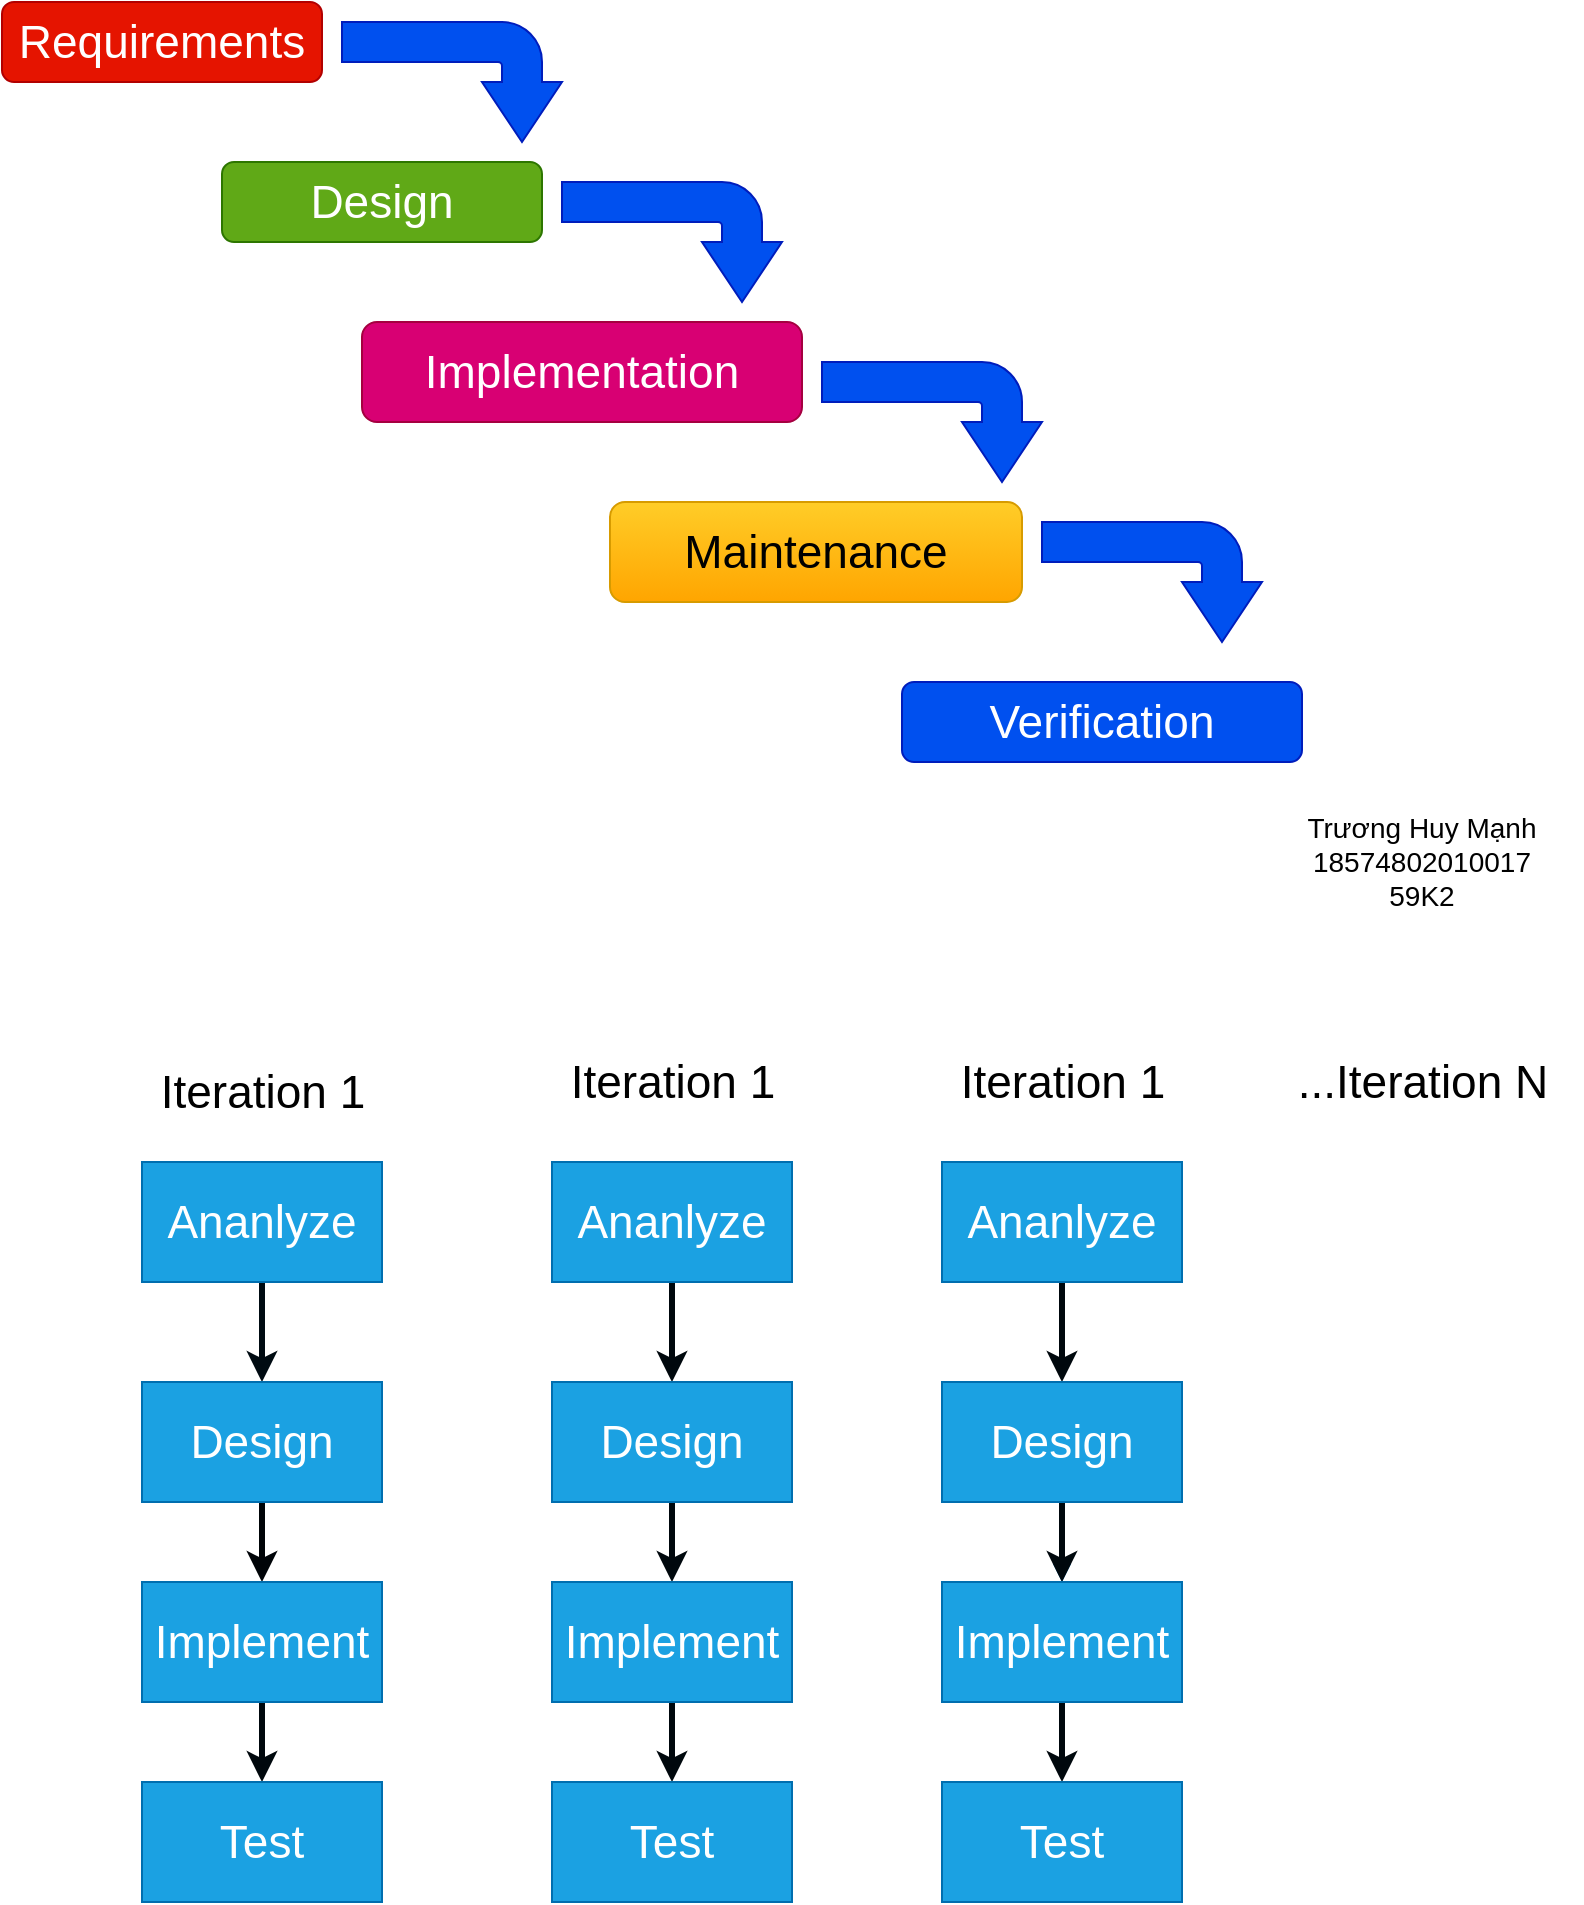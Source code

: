 <mxfile version="16.5.6" type="github">
  <diagram id="sEHjHb_dUamN474nyE9b" name="Page-1">
    <mxGraphModel dx="1326" dy="692" grid="1" gridSize="10" guides="1" tooltips="1" connect="1" arrows="1" fold="1" page="1" pageScale="1" pageWidth="827" pageHeight="1169" math="0" shadow="0">
      <root>
        <mxCell id="0" />
        <mxCell id="1" parent="0" />
        <mxCell id="J2E7nHSQHoN5_urqjspC-1" value="&lt;font style=&quot;vertical-align: inherit&quot;&gt;&lt;font style=&quot;vertical-align: inherit ; font-size: 23px&quot;&gt;Requirements&lt;/font&gt;&lt;/font&gt;" style="rounded=1;whiteSpace=wrap;html=1;labelBackgroundColor=none;fillColor=#e51400;fontColor=#ffffff;strokeColor=#B20000;" parent="1" vertex="1">
          <mxGeometry x="10" y="40" width="160" height="40" as="geometry" />
        </mxCell>
        <mxCell id="J2E7nHSQHoN5_urqjspC-2" value="Design" style="rounded=1;whiteSpace=wrap;html=1;labelBackgroundColor=none;fontSize=23;fillColor=#60a917;strokeColor=#2D7600;fontColor=#ffffff;" parent="1" vertex="1">
          <mxGeometry x="120" y="120" width="160" height="40" as="geometry" />
        </mxCell>
        <mxCell id="J2E7nHSQHoN5_urqjspC-3" value="Implementation" style="rounded=1;whiteSpace=wrap;html=1;labelBackgroundColor=none;fontSize=23;fillColor=#d80073;fontColor=#ffffff;strokeColor=#A50040;" parent="1" vertex="1">
          <mxGeometry x="190" y="200" width="220" height="50" as="geometry" />
        </mxCell>
        <mxCell id="J2E7nHSQHoN5_urqjspC-4" value="Maintenance" style="rounded=1;whiteSpace=wrap;html=1;labelBackgroundColor=none;fontSize=23;fillColor=#ffcd28;strokeColor=#d79b00;gradientColor=#ffa500;" parent="1" vertex="1">
          <mxGeometry x="314" y="290" width="206" height="50" as="geometry" />
        </mxCell>
        <mxCell id="J2E7nHSQHoN5_urqjspC-5" value="Verification" style="rounded=1;whiteSpace=wrap;html=1;labelBackgroundColor=none;fontSize=23;fillColor=#0050ef;strokeColor=#001DBC;fontColor=#ffffff;" parent="1" vertex="1">
          <mxGeometry x="460" y="380" width="200" height="40" as="geometry" />
        </mxCell>
        <mxCell id="4EyrVW_HpmG4M0WfN_ku-8" value="" style="html=1;shadow=0;dashed=0;align=center;verticalAlign=middle;shape=mxgraph.arrows2.bendArrow;dy=10;dx=30;notch=0;arrowHead=40;rounded=1;direction=south;fillColor=#0050ef;fontColor=#ffffff;strokeColor=#001DBC;gradientColor=none;perimeterSpacing=0;" parent="1" vertex="1">
          <mxGeometry x="180" y="50" width="110" height="60" as="geometry" />
        </mxCell>
        <mxCell id="4EyrVW_HpmG4M0WfN_ku-11" value="" style="html=1;shadow=0;dashed=0;align=center;verticalAlign=middle;shape=mxgraph.arrows2.bendArrow;dy=10;dx=30;notch=0;arrowHead=40;rounded=1;direction=south;fillColor=#0050ef;fontColor=#ffffff;strokeColor=#001DBC;gradientColor=none;perimeterSpacing=0;" parent="1" vertex="1">
          <mxGeometry x="290" y="130" width="110" height="60" as="geometry" />
        </mxCell>
        <mxCell id="4EyrVW_HpmG4M0WfN_ku-12" value="" style="html=1;shadow=0;dashed=0;align=center;verticalAlign=middle;shape=mxgraph.arrows2.bendArrow;dy=10;dx=30;notch=0;arrowHead=40;rounded=1;direction=south;fillColor=#0050ef;fontColor=#ffffff;strokeColor=#001DBC;gradientColor=none;perimeterSpacing=0;" parent="1" vertex="1">
          <mxGeometry x="420" y="220" width="110" height="60" as="geometry" />
        </mxCell>
        <mxCell id="4EyrVW_HpmG4M0WfN_ku-13" value="" style="html=1;shadow=0;dashed=0;align=center;verticalAlign=middle;shape=mxgraph.arrows2.bendArrow;dy=10;dx=30;notch=0;arrowHead=40;rounded=1;direction=south;fillColor=#0050ef;fontColor=#ffffff;strokeColor=#001DBC;gradientColor=none;perimeterSpacing=0;" parent="1" vertex="1">
          <mxGeometry x="530" y="300" width="110" height="60" as="geometry" />
        </mxCell>
        <mxCell id="4EyrVW_HpmG4M0WfN_ku-14" value="&lt;font style=&quot;font-size: 14px&quot;&gt;Trương Huy Mạnh&lt;br&gt;18574802010017&lt;br&gt;59K2&lt;/font&gt;" style="whiteSpace=wrap;html=1;rounded=1;shadow=0;dashed=0;fontFamily=Helvetica;fontSize=12;strokeColor=none;" parent="1" vertex="1">
          <mxGeometry x="640" y="440" width="160" height="60" as="geometry" />
        </mxCell>
        <mxCell id="YpgfKpp9xWM7vvaa7-Ct-6" value="" style="edgeStyle=orthogonalEdgeStyle;rounded=1;orthogonalLoop=1;jettySize=auto;html=1;fontSize=23;fillColor=#1ba1e2;strokeColor=#000B12;strokeWidth=3;" edge="1" parent="1" source="YpgfKpp9xWM7vvaa7-Ct-1" target="YpgfKpp9xWM7vvaa7-Ct-3">
          <mxGeometry relative="1" as="geometry" />
        </mxCell>
        <mxCell id="YpgfKpp9xWM7vvaa7-Ct-1" value="&lt;font style=&quot;font-size: 23px&quot;&gt;Ananlyze&lt;/font&gt;" style="rounded=0;whiteSpace=wrap;html=1;fillColor=#1ba1e2;fontColor=#ffffff;strokeColor=#006EAF;" vertex="1" parent="1">
          <mxGeometry x="80" y="620" width="120" height="60" as="geometry" />
        </mxCell>
        <mxCell id="YpgfKpp9xWM7vvaa7-Ct-2" value="&lt;font style=&quot;vertical-align: inherit&quot;&gt;&lt;font style=&quot;vertical-align: inherit ; font-size: 23px&quot;&gt;Iteration 1&lt;/font&gt;&lt;/font&gt;" style="text;html=1;align=center;verticalAlign=middle;resizable=0;points=[];autosize=1;strokeColor=none;fillColor=none;" vertex="1" parent="1">
          <mxGeometry x="80" y="575" width="120" height="20" as="geometry" />
        </mxCell>
        <mxCell id="YpgfKpp9xWM7vvaa7-Ct-7" value="" style="edgeStyle=orthogonalEdgeStyle;rounded=0;orthogonalLoop=1;jettySize=auto;html=1;fontSize=23;fillColor=#1ba1e2;strokeColor=#000408;strokeWidth=3;" edge="1" parent="1" source="YpgfKpp9xWM7vvaa7-Ct-3" target="YpgfKpp9xWM7vvaa7-Ct-4">
          <mxGeometry relative="1" as="geometry" />
        </mxCell>
        <mxCell id="YpgfKpp9xWM7vvaa7-Ct-3" value="&lt;font style=&quot;font-size: 23px&quot;&gt;Design&lt;/font&gt;" style="rounded=0;whiteSpace=wrap;html=1;fillColor=#1ba1e2;fontColor=#ffffff;strokeColor=#006EAF;" vertex="1" parent="1">
          <mxGeometry x="80" y="730" width="120" height="60" as="geometry" />
        </mxCell>
        <mxCell id="YpgfKpp9xWM7vvaa7-Ct-8" value="" style="edgeStyle=orthogonalEdgeStyle;rounded=0;orthogonalLoop=1;jettySize=auto;html=1;fontSize=23;fillColor=#1ba1e2;strokeColor=#00080D;strokeWidth=3;" edge="1" parent="1" source="YpgfKpp9xWM7vvaa7-Ct-4" target="YpgfKpp9xWM7vvaa7-Ct-5">
          <mxGeometry relative="1" as="geometry" />
        </mxCell>
        <mxCell id="YpgfKpp9xWM7vvaa7-Ct-4" value="&lt;font style=&quot;font-size: 23px&quot;&gt;Implement&lt;/font&gt;" style="rounded=0;whiteSpace=wrap;html=1;fillColor=#1ba1e2;fontColor=#ffffff;strokeColor=#006EAF;" vertex="1" parent="1">
          <mxGeometry x="80" y="830" width="120" height="60" as="geometry" />
        </mxCell>
        <mxCell id="YpgfKpp9xWM7vvaa7-Ct-5" value="&lt;font style=&quot;font-size: 23px&quot;&gt;Test&lt;/font&gt;" style="rounded=0;whiteSpace=wrap;html=1;fillColor=#1ba1e2;fontColor=#ffffff;strokeColor=#006EAF;" vertex="1" parent="1">
          <mxGeometry x="80" y="930" width="120" height="60" as="geometry" />
        </mxCell>
        <mxCell id="YpgfKpp9xWM7vvaa7-Ct-11" value="&lt;font style=&quot;vertical-align: inherit&quot;&gt;&lt;font style=&quot;vertical-align: inherit ; font-size: 23px&quot;&gt;Iteration 1&lt;/font&gt;&lt;/font&gt;" style="text;html=1;align=center;verticalAlign=middle;resizable=0;points=[];autosize=1;strokeColor=none;fillColor=none;" vertex="1" parent="1">
          <mxGeometry x="285" y="570" width="120" height="20" as="geometry" />
        </mxCell>
        <mxCell id="YpgfKpp9xWM7vvaa7-Ct-19" value="&lt;font style=&quot;vertical-align: inherit&quot;&gt;&lt;font style=&quot;vertical-align: inherit ; font-size: 23px&quot;&gt;Iteration 1&lt;/font&gt;&lt;/font&gt;" style="text;html=1;align=center;verticalAlign=middle;resizable=0;points=[];autosize=1;strokeColor=none;fillColor=none;" vertex="1" parent="1">
          <mxGeometry x="480" y="570" width="120" height="20" as="geometry" />
        </mxCell>
        <mxCell id="YpgfKpp9xWM7vvaa7-Ct-25" value="&lt;font style=&quot;vertical-align: inherit&quot;&gt;&lt;font style=&quot;vertical-align: inherit ; font-size: 23px&quot;&gt;...Iteration N&lt;/font&gt;&lt;/font&gt;" style="text;html=1;align=center;verticalAlign=middle;resizable=0;points=[];autosize=1;strokeColor=none;fillColor=none;" vertex="1" parent="1">
          <mxGeometry x="650" y="570" width="140" height="20" as="geometry" />
        </mxCell>
        <mxCell id="YpgfKpp9xWM7vvaa7-Ct-52" value="" style="edgeStyle=orthogonalEdgeStyle;rounded=1;orthogonalLoop=1;jettySize=auto;html=1;fontSize=23;strokeColor=#00080D;strokeWidth=3;" edge="1" parent="1" source="YpgfKpp9xWM7vvaa7-Ct-27" target="YpgfKpp9xWM7vvaa7-Ct-29">
          <mxGeometry relative="1" as="geometry" />
        </mxCell>
        <mxCell id="YpgfKpp9xWM7vvaa7-Ct-27" value="&lt;font style=&quot;font-size: 23px&quot;&gt;Ananlyze&lt;/font&gt;" style="rounded=0;whiteSpace=wrap;html=1;fillColor=#1ba1e2;fontColor=#ffffff;strokeColor=#006EAF;" vertex="1" parent="1">
          <mxGeometry x="285" y="620" width="120" height="60" as="geometry" />
        </mxCell>
        <mxCell id="YpgfKpp9xWM7vvaa7-Ct-53" value="" style="edgeStyle=orthogonalEdgeStyle;rounded=1;orthogonalLoop=1;jettySize=auto;html=1;fontSize=23;strokeColor=#00080D;strokeWidth=3;" edge="1" parent="1" source="YpgfKpp9xWM7vvaa7-Ct-29" target="YpgfKpp9xWM7vvaa7-Ct-31">
          <mxGeometry relative="1" as="geometry" />
        </mxCell>
        <mxCell id="YpgfKpp9xWM7vvaa7-Ct-29" value="&lt;font style=&quot;font-size: 23px&quot;&gt;Design&lt;/font&gt;" style="rounded=0;whiteSpace=wrap;html=1;fillColor=#1ba1e2;fontColor=#ffffff;strokeColor=#006EAF;" vertex="1" parent="1">
          <mxGeometry x="285" y="730" width="120" height="60" as="geometry" />
        </mxCell>
        <mxCell id="YpgfKpp9xWM7vvaa7-Ct-54" value="" style="edgeStyle=orthogonalEdgeStyle;rounded=1;orthogonalLoop=1;jettySize=auto;html=1;fontSize=23;strokeColor=#00080D;strokeWidth=3;" edge="1" parent="1" source="YpgfKpp9xWM7vvaa7-Ct-31" target="YpgfKpp9xWM7vvaa7-Ct-32">
          <mxGeometry relative="1" as="geometry" />
        </mxCell>
        <mxCell id="YpgfKpp9xWM7vvaa7-Ct-31" value="&lt;font style=&quot;font-size: 23px&quot;&gt;Implement&lt;/font&gt;" style="rounded=0;whiteSpace=wrap;html=1;fillColor=#1ba1e2;fontColor=#ffffff;strokeColor=#006EAF;" vertex="1" parent="1">
          <mxGeometry x="285" y="830" width="120" height="60" as="geometry" />
        </mxCell>
        <mxCell id="YpgfKpp9xWM7vvaa7-Ct-32" value="&lt;font style=&quot;font-size: 23px&quot;&gt;Test&lt;/font&gt;" style="rounded=0;whiteSpace=wrap;html=1;fillColor=#1ba1e2;fontColor=#ffffff;strokeColor=#006EAF;" vertex="1" parent="1">
          <mxGeometry x="285" y="930" width="120" height="60" as="geometry" />
        </mxCell>
        <mxCell id="YpgfKpp9xWM7vvaa7-Ct-55" value="" style="edgeStyle=orthogonalEdgeStyle;rounded=1;orthogonalLoop=1;jettySize=auto;html=1;fontSize=23;strokeColor=#00080D;strokeWidth=3;" edge="1" parent="1" source="YpgfKpp9xWM7vvaa7-Ct-34" target="YpgfKpp9xWM7vvaa7-Ct-36">
          <mxGeometry relative="1" as="geometry" />
        </mxCell>
        <mxCell id="YpgfKpp9xWM7vvaa7-Ct-34" value="&lt;font style=&quot;font-size: 23px&quot;&gt;Ananlyze&lt;/font&gt;" style="rounded=0;whiteSpace=wrap;html=1;fillColor=#1ba1e2;fontColor=#ffffff;strokeColor=#006EAF;" vertex="1" parent="1">
          <mxGeometry x="480" y="620" width="120" height="60" as="geometry" />
        </mxCell>
        <mxCell id="YpgfKpp9xWM7vvaa7-Ct-35" value="" style="edgeStyle=orthogonalEdgeStyle;rounded=0;orthogonalLoop=1;jettySize=auto;html=1;fontSize=23;fillColor=#1ba1e2;strokeColor=#006EAF;" edge="1" parent="1" source="YpgfKpp9xWM7vvaa7-Ct-36" target="YpgfKpp9xWM7vvaa7-Ct-38">
          <mxGeometry relative="1" as="geometry" />
        </mxCell>
        <mxCell id="YpgfKpp9xWM7vvaa7-Ct-56" value="" style="edgeStyle=orthogonalEdgeStyle;rounded=1;orthogonalLoop=1;jettySize=auto;html=1;fontSize=23;strokeColor=#00080D;strokeWidth=3;" edge="1" parent="1" source="YpgfKpp9xWM7vvaa7-Ct-36" target="YpgfKpp9xWM7vvaa7-Ct-38">
          <mxGeometry relative="1" as="geometry" />
        </mxCell>
        <mxCell id="YpgfKpp9xWM7vvaa7-Ct-36" value="&lt;font style=&quot;font-size: 23px&quot;&gt;Design&lt;/font&gt;" style="rounded=0;whiteSpace=wrap;html=1;fillColor=#1ba1e2;fontColor=#ffffff;strokeColor=#006EAF;" vertex="1" parent="1">
          <mxGeometry x="480" y="730" width="120" height="60" as="geometry" />
        </mxCell>
        <mxCell id="YpgfKpp9xWM7vvaa7-Ct-57" value="" style="edgeStyle=orthogonalEdgeStyle;rounded=1;orthogonalLoop=1;jettySize=auto;html=1;fontSize=23;strokeColor=#00080D;strokeWidth=3;" edge="1" parent="1" source="YpgfKpp9xWM7vvaa7-Ct-38" target="YpgfKpp9xWM7vvaa7-Ct-39">
          <mxGeometry relative="1" as="geometry" />
        </mxCell>
        <mxCell id="YpgfKpp9xWM7vvaa7-Ct-38" value="&lt;font style=&quot;font-size: 23px&quot;&gt;Implement&lt;/font&gt;" style="rounded=0;whiteSpace=wrap;html=1;fillColor=#1ba1e2;fontColor=#ffffff;strokeColor=#006EAF;" vertex="1" parent="1">
          <mxGeometry x="480" y="830" width="120" height="60" as="geometry" />
        </mxCell>
        <mxCell id="YpgfKpp9xWM7vvaa7-Ct-39" value="&lt;font style=&quot;font-size: 23px&quot;&gt;Test&lt;/font&gt;" style="rounded=0;whiteSpace=wrap;html=1;fillColor=#1ba1e2;fontColor=#ffffff;strokeColor=#006EAF;" vertex="1" parent="1">
          <mxGeometry x="480" y="930" width="120" height="60" as="geometry" />
        </mxCell>
      </root>
    </mxGraphModel>
  </diagram>
</mxfile>
